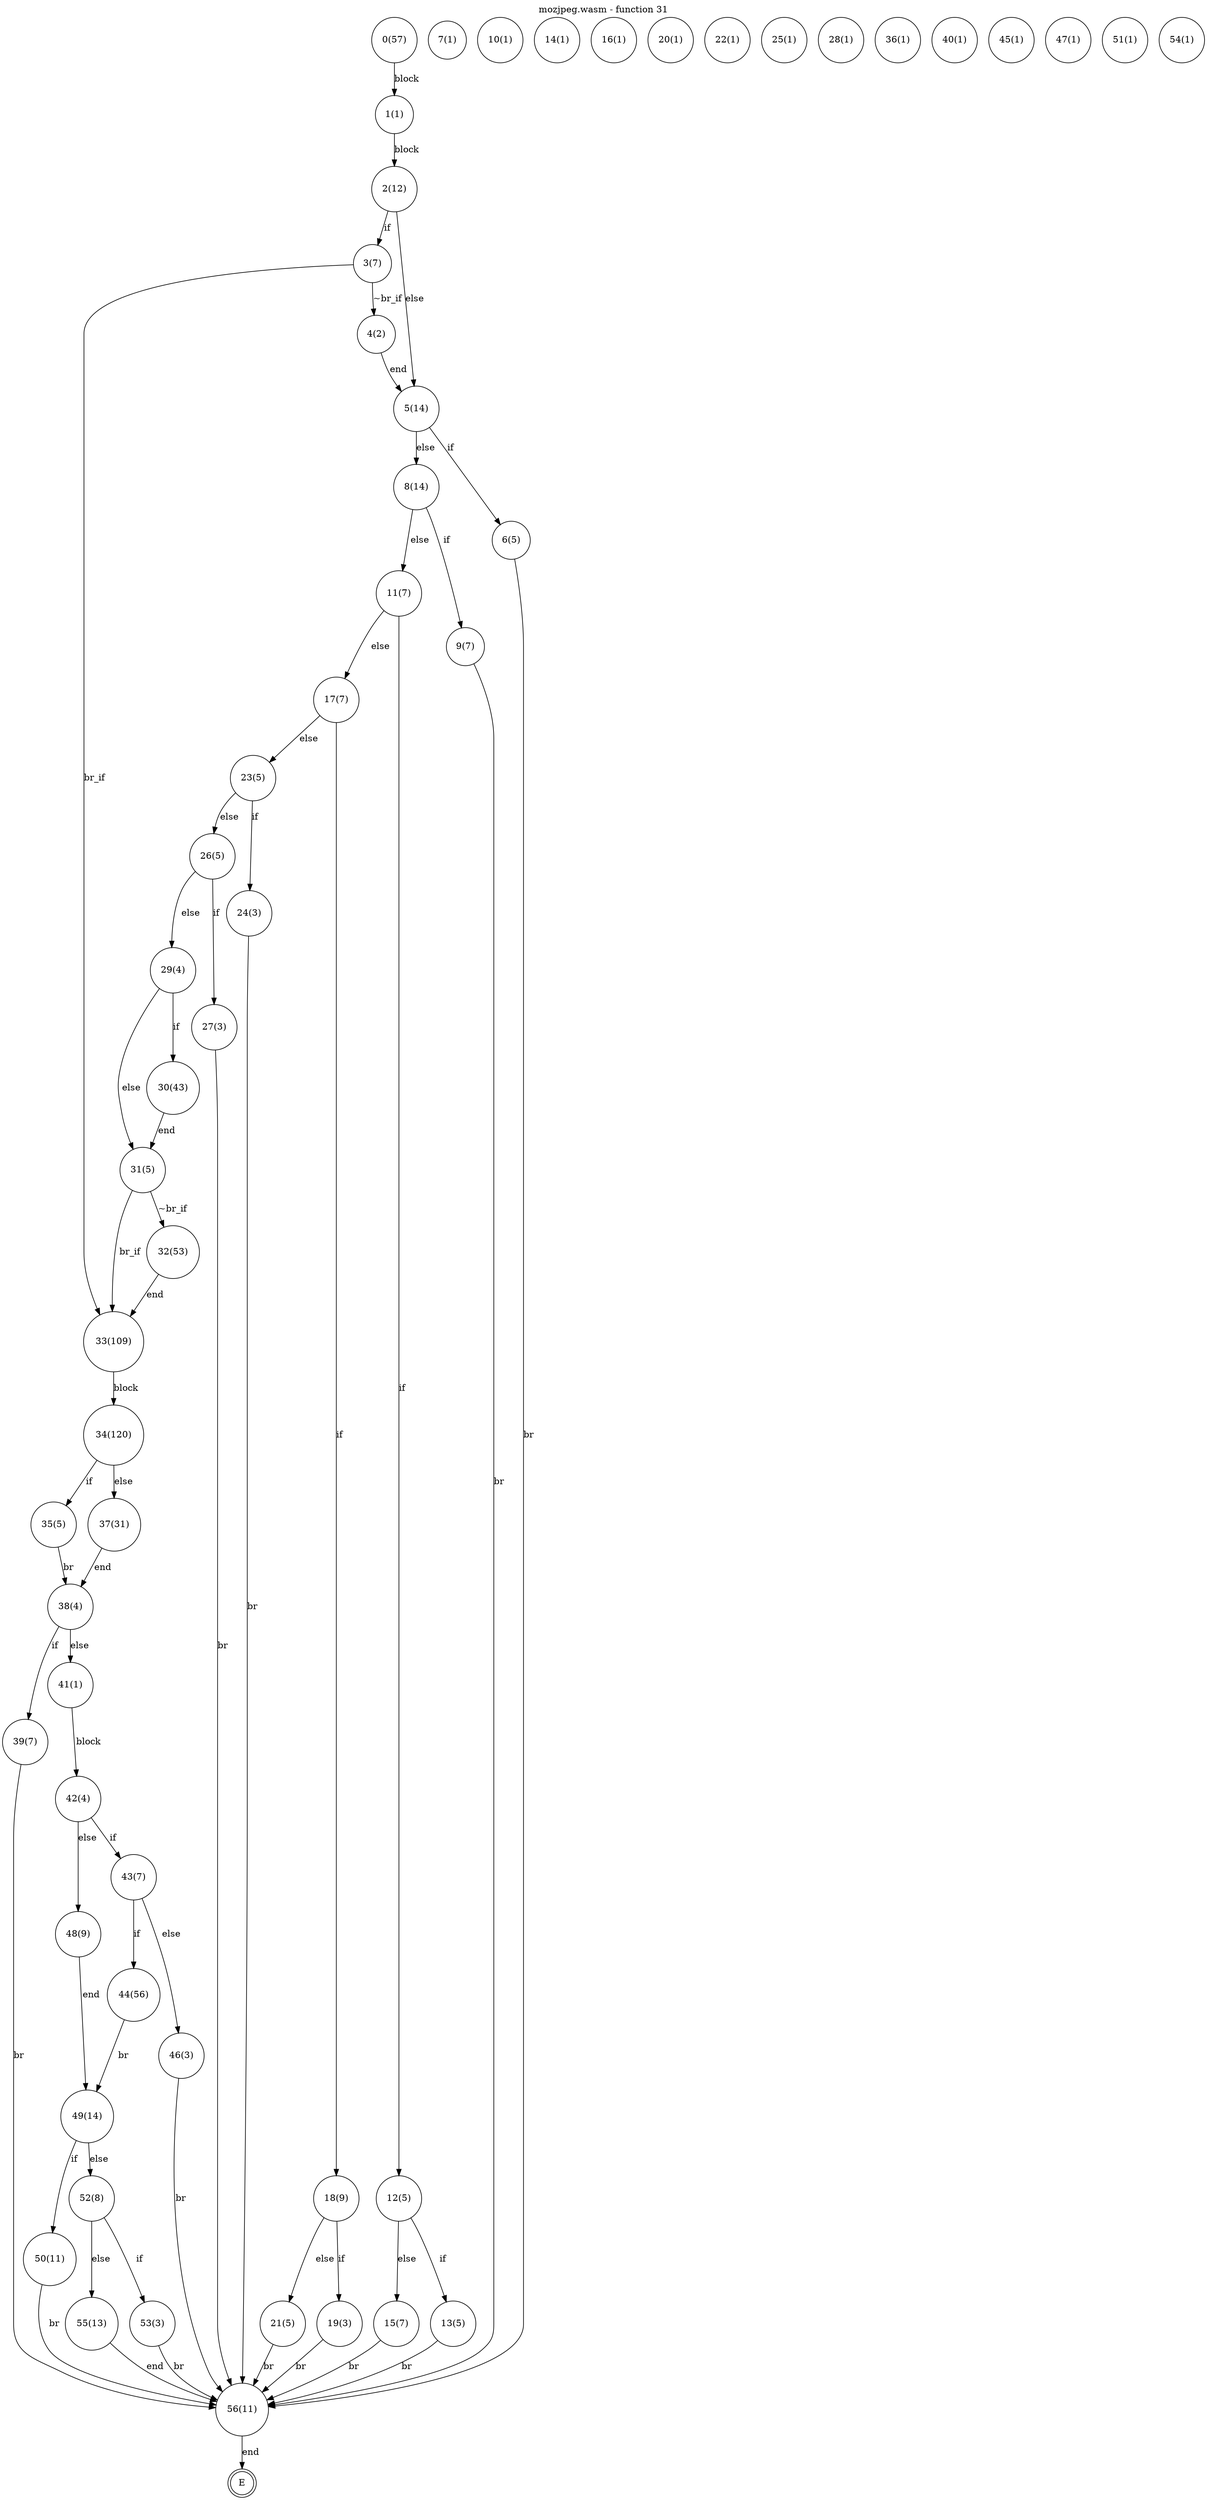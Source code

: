 digraph finite_state_machine {
    label = "mozjpeg.wasm - function 31"
    labelloc =  t
    labelfontsize = 16
    labelfontcolor = black
    labelfontname = "Helvetica"
    node [shape = doublecircle]; E ;
node [shape=circle, fontcolor=black, style="", label="0(57)"]0
node [shape=circle, fontcolor=black, style="", label="1(1)"]1
node [shape=circle, fontcolor=black, style="", label="2(12)"]2
node [shape=circle, fontcolor=black, style="", label="3(7)"]3
node [shape=circle, fontcolor=black, style="", label="4(2)"]4
node [shape=circle, fontcolor=black, style="", label="5(14)"]5
node [shape=circle, fontcolor=black, style="", label="6(5)"]6
node [shape=circle, fontcolor=black, style="", label="7(1)"]7
node [shape=circle, fontcolor=black, style="", label="8(14)"]8
node [shape=circle, fontcolor=black, style="", label="9(7)"]9
node [shape=circle, fontcolor=black, style="", label="10(1)"]10
node [shape=circle, fontcolor=black, style="", label="11(7)"]11
node [shape=circle, fontcolor=black, style="", label="12(5)"]12
node [shape=circle, fontcolor=black, style="", label="13(5)"]13
node [shape=circle, fontcolor=black, style="", label="14(1)"]14
node [shape=circle, fontcolor=black, style="", label="15(7)"]15
node [shape=circle, fontcolor=black, style="", label="16(1)"]16
node [shape=circle, fontcolor=black, style="", label="17(7)"]17
node [shape=circle, fontcolor=black, style="", label="18(9)"]18
node [shape=circle, fontcolor=black, style="", label="19(3)"]19
node [shape=circle, fontcolor=black, style="", label="20(1)"]20
node [shape=circle, fontcolor=black, style="", label="21(5)"]21
node [shape=circle, fontcolor=black, style="", label="22(1)"]22
node [shape=circle, fontcolor=black, style="", label="23(5)"]23
node [shape=circle, fontcolor=black, style="", label="24(3)"]24
node [shape=circle, fontcolor=black, style="", label="25(1)"]25
node [shape=circle, fontcolor=black, style="", label="26(5)"]26
node [shape=circle, fontcolor=black, style="", label="27(3)"]27
node [shape=circle, fontcolor=black, style="", label="28(1)"]28
node [shape=circle, fontcolor=black, style="", label="29(4)"]29
node [shape=circle, fontcolor=black, style="", label="30(43)"]30
node [shape=circle, fontcolor=black, style="", label="31(5)"]31
node [shape=circle, fontcolor=black, style="", label="32(53)"]32
node [shape=circle, fontcolor=black, style="", label="33(109)"]33
node [shape=circle, fontcolor=black, style="", label="34(120)"]34
node [shape=circle, fontcolor=black, style="", label="35(5)"]35
node [shape=circle, fontcolor=black, style="", label="36(1)"]36
node [shape=circle, fontcolor=black, style="", label="37(31)"]37
node [shape=circle, fontcolor=black, style="", label="38(4)"]38
node [shape=circle, fontcolor=black, style="", label="39(7)"]39
node [shape=circle, fontcolor=black, style="", label="40(1)"]40
node [shape=circle, fontcolor=black, style="", label="41(1)"]41
node [shape=circle, fontcolor=black, style="", label="42(4)"]42
node [shape=circle, fontcolor=black, style="", label="43(7)"]43
node [shape=circle, fontcolor=black, style="", label="44(56)"]44
node [shape=circle, fontcolor=black, style="", label="45(1)"]45
node [shape=circle, fontcolor=black, style="", label="46(3)"]46
node [shape=circle, fontcolor=black, style="", label="47(1)"]47
node [shape=circle, fontcolor=black, style="", label="48(9)"]48
node [shape=circle, fontcolor=black, style="", label="49(14)"]49
node [shape=circle, fontcolor=black, style="", label="50(11)"]50
node [shape=circle, fontcolor=black, style="", label="51(1)"]51
node [shape=circle, fontcolor=black, style="", label="52(8)"]52
node [shape=circle, fontcolor=black, style="", label="53(3)"]53
node [shape=circle, fontcolor=black, style="", label="54(1)"]54
node [shape=circle, fontcolor=black, style="", label="55(13)"]55
node [shape=circle, fontcolor=black, style="", label="56(11)"]56
node [shape=circle, fontcolor=black, style="", label="E"]E
    0 -> 1[label="block"];
    1 -> 2[label="block"];
    2 -> 3[label="if"];
    2 -> 5[label="else"];
    3 -> 4[label="~br_if"];
    3 -> 33[label="br_if"];
    4 -> 5[label="end"];
    5 -> 6[label="if"];
    5 -> 8[label="else"];
    6 -> 56[label="br"];
    8 -> 9[label="if"];
    8 -> 11[label="else"];
    9 -> 56[label="br"];
    11 -> 12[label="if"];
    11 -> 17[label="else"];
    12 -> 13[label="if"];
    12 -> 15[label="else"];
    13 -> 56[label="br"];
    15 -> 56[label="br"];
    17 -> 18[label="if"];
    17 -> 23[label="else"];
    18 -> 19[label="if"];
    18 -> 21[label="else"];
    19 -> 56[label="br"];
    21 -> 56[label="br"];
    23 -> 24[label="if"];
    23 -> 26[label="else"];
    24 -> 56[label="br"];
    26 -> 27[label="if"];
    26 -> 29[label="else"];
    27 -> 56[label="br"];
    29 -> 30[label="if"];
    29 -> 31[label="else"];
    30 -> 31[label="end"];
    31 -> 32[label="~br_if"];
    31 -> 33[label="br_if"];
    32 -> 33[label="end"];
    33 -> 34[label="block"];
    34 -> 35[label="if"];
    34 -> 37[label="else"];
    35 -> 38[label="br"];
    37 -> 38[label="end"];
    38 -> 39[label="if"];
    38 -> 41[label="else"];
    39 -> 56[label="br"];
    41 -> 42[label="block"];
    42 -> 43[label="if"];
    42 -> 48[label="else"];
    43 -> 44[label="if"];
    43 -> 46[label="else"];
    44 -> 49[label="br"];
    46 -> 56[label="br"];
    48 -> 49[label="end"];
    49 -> 50[label="if"];
    49 -> 52[label="else"];
    50 -> 56[label="br"];
    52 -> 53[label="if"];
    52 -> 55[label="else"];
    53 -> 56[label="br"];
    55 -> 56[label="end"];
    56 -> E[label="end"];
}
